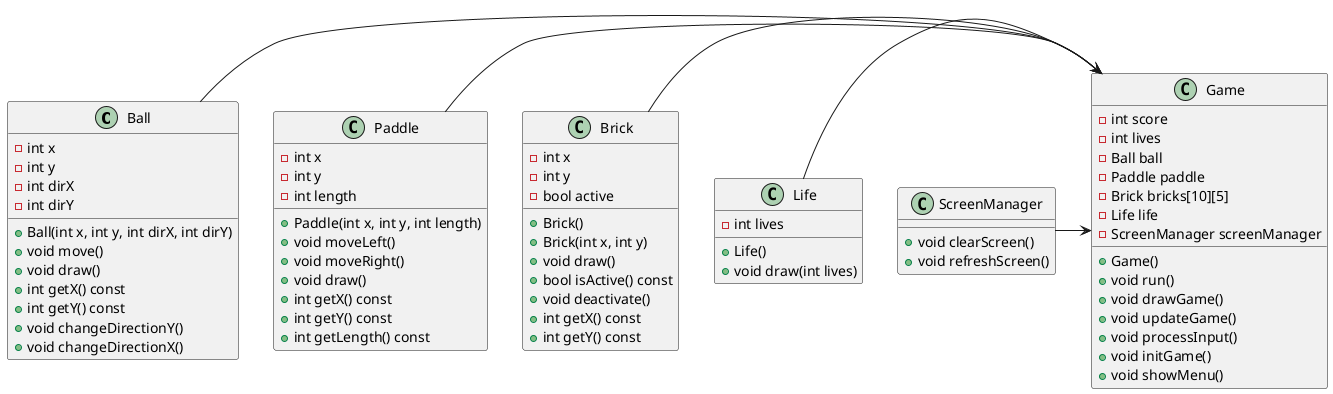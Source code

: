@startuml breakout

class Ball {
    -int x
    -int y
    -int dirX
    -int dirY
    +Ball(int x, int y, int dirX, int dirY)
    +void move()
    +void draw()
    +int getX() const
    +int getY() const
    +void changeDirectionY()
    +void changeDirectionX()
}

class Paddle {
    -int x
    -int y
    -int length
    +Paddle(int x, int y, int length)
    +void moveLeft()
    +void moveRight()
    +void draw()
    +int getX() const
    +int getY() const
    +int getLength() const
}

class Brick {
    -int x
    -int y
    -bool active
    +Brick()
    +Brick(int x, int y)
    +void draw()
    +bool isActive() const
    +void deactivate()
    +int getX() const
    +int getY() const
}

class Life {
    -int lives
    +Life()
    +void draw(int lives)
}

class ScreenManager {
    +void clearScreen()
    +void refreshScreen()
}

class Game {
    -int score
    -int lives
    -Ball ball
    -Paddle paddle
    -Brick bricks[10][5]
    -Life life
    -ScreenManager screenManager
    +Game()
    +void run()
    +void drawGame()
    +void updateGame()
    +void processInput()
    +void initGame()
    +void showMenu()
}

Ball -> Game
Paddle -> Game
Brick -> Game
Life -> Game
ScreenManager -> Game

@enduml
